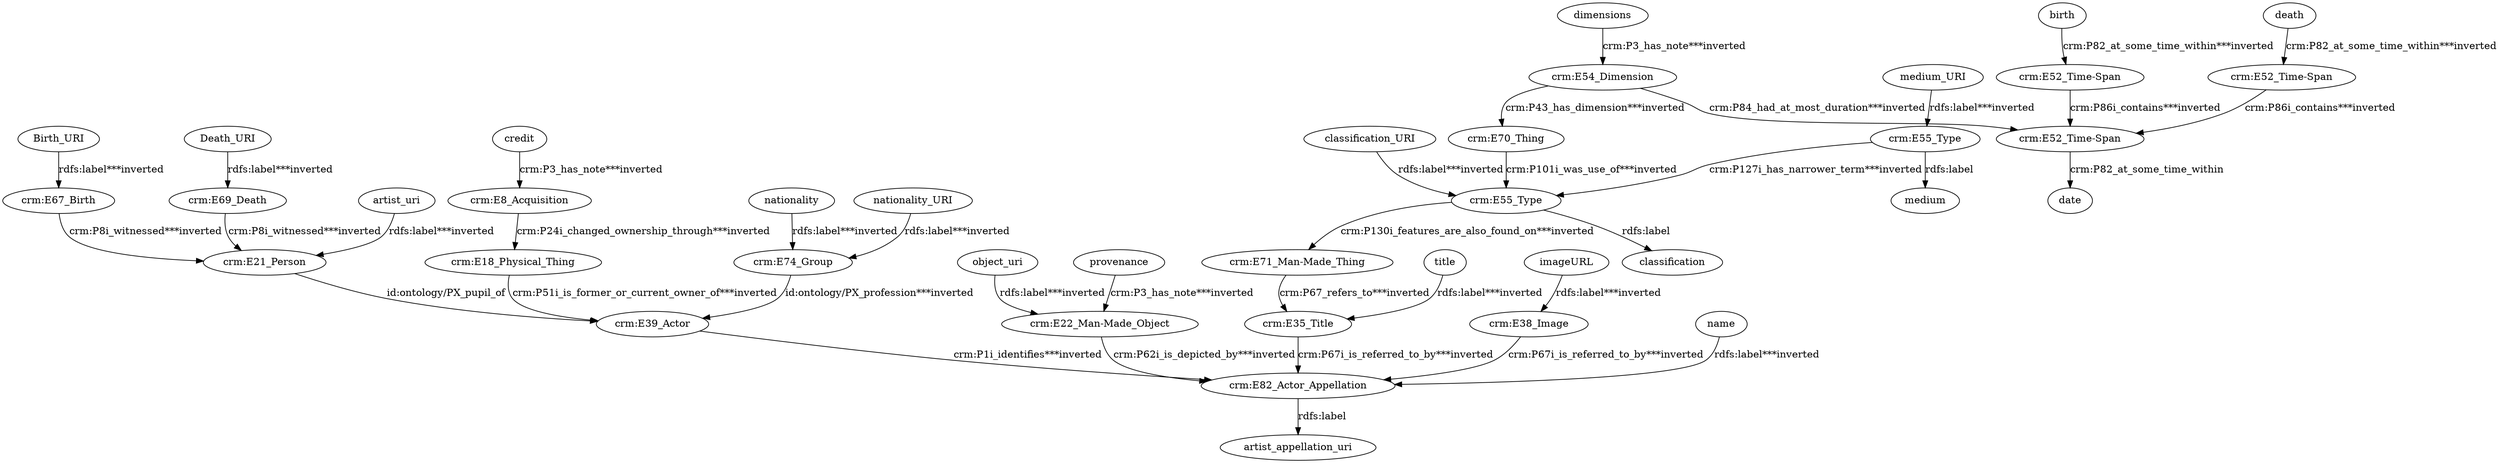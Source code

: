 digraph {
  Birth_URI [type=attribute_name,label=Birth_URI]
  "crm:E67_Birth1" [type=class_uri,label="crm:E67_Birth"]
  Death_URI [type=attribute_name,label=Death_URI]
  "crm:E69_Death1" [type=class_uri,label="crm:E69_Death"]
  artist_uri [type=attribute_name,label=artist_uri]
  "crm:E21_Person1" [type=class_uri,label="crm:E21_Person"]
  birth [type=attribute_name,label=birth]
  "crm:E52_Time-Span1" [type=class_uri,label="crm:E52_Time-Span"]
  classification_URI [type=attribute_name,label=classification_URI]
  "crm:E55_Type2" [type=class_uri,label="crm:E55_Type"]
  credit [type=attribute_name,label=credit]
  "crm:E8_Acquisition1" [type=class_uri,label="crm:E8_Acquisition"]
  "crm:E18_Physical_Thing" [type=class_uri,label="crm:E18_Physical_Thing"]
  "crm:E39_Actor" [type=class_uri,label="crm:E39_Actor"]
  "crm:E22_Man-Made_Object1" [type=class_uri,label="crm:E22_Man-Made_Object"]
  "crm:E82_Actor_Appellation1" [type=class_uri,label="crm:E82_Actor_Appellation"]
  "crm:E35_Title1" [type=class_uri,label="crm:E35_Title"]
  "crm:E38_Image1" [type=class_uri,label="crm:E38_Image"]
  "crm:E52_Time-Span3" [type=class_uri,label="crm:E52_Time-Span"]
  "crm:E52_Time-Span2" [type=class_uri,label="crm:E52_Time-Span"]
  date [type=attribute_name,label=date]
  "crm:E54_Dimension1" [type=class_uri,label="crm:E54_Dimension"]
  "crm:E70_Thing" [type=class_uri,label="crm:E70_Thing"]
  "crm:E55_Type1" [type=class_uri,label="crm:E55_Type"]
  medium [type=attribute_name,label=medium]
  classification [type=attribute_name,label=classification]
  "crm:E71_Man-Made_Thing" [type=class_uri,label="crm:E71_Man-Made_Thing"]
  "crm:E74_Group1" [type=class_uri,label="crm:E74_Group"]
  artist_appellation_uri [type=attribute_name,label=artist_appellation_uri]
  death [type=attribute_name,label=death]
  dimensions [type=attribute_name,label=dimensions]
  imageURL [type=attribute_name,label=imageURL]
  medium_URI [type=attribute_name,label=medium_URI]
  name [type=attribute_name,label=name]
  nationality [type=attribute_name,label=nationality]
  nationality_URI [type=attribute_name,label=nationality_URI]
  object_uri [type=attribute_name,label=object_uri]
  provenance [type=attribute_name,label=provenance]
  title [type=attribute_name,label=title]
  Birth_URI -> "crm:E67_Birth1" [type=st_property_uri,label="rdfs:label***inverted"]
  Death_URI -> "crm:E69_Death1" [type=st_property_uri,label="rdfs:label***inverted"]
  artist_uri -> "crm:E21_Person1" [type=st_property_uri,label="rdfs:label***inverted"]
  birth -> "crm:E52_Time-Span1" [type=st_property_uri,label="crm:P82_at_some_time_within***inverted"]
  classification_URI -> "crm:E55_Type2" [type=st_property_uri,label="rdfs:label***inverted"]
  credit -> "crm:E8_Acquisition1" [type=st_property_uri,label="crm:P3_has_note***inverted"]
  "crm:E18_Physical_Thing" -> "crm:E39_Actor" [type=direct_property_uri,label="crm:P51i_is_former_or_current_owner_of***inverted"]
  "crm:E21_Person1" -> "crm:E39_Actor" [label="id:ontology/PX_pupil_of",type=direct_property_uri]
  "crm:E22_Man-Made_Object1" -> "crm:E82_Actor_Appellation1" [type=inherited,label="crm:P62i_is_depicted_by***inverted"]
  "crm:E35_Title1" -> "crm:E82_Actor_Appellation1" [type=inherited,label="crm:P67i_is_referred_to_by***inverted"]
  "crm:E38_Image1" -> "crm:E82_Actor_Appellation1" [type=inherited,label="crm:P67i_is_referred_to_by***inverted"]
  "crm:E39_Actor" -> "crm:E82_Actor_Appellation1" [type=inherited,label="crm:P1i_identifies***inverted"]
  "crm:E52_Time-Span1" -> "crm:E52_Time-Span3" [type=direct_property_uri,label="crm:P86i_contains***inverted"]
  "crm:E52_Time-Span2" -> "crm:E52_Time-Span3" [type=direct_property_uri,label="crm:P86i_contains***inverted"]
  "crm:E52_Time-Span3" -> date [label="crm:P82_at_some_time_within",type=st_property_uri]
  "crm:E54_Dimension1" -> "crm:E52_Time-Span3" [type=direct_property_uri,label="crm:P84_had_at_most_duration***inverted"]
  "crm:E54_Dimension1" -> "crm:E70_Thing" [type=direct_property_uri,label="crm:P43_has_dimension***inverted"]
  "crm:E55_Type1" -> "crm:E55_Type2" [type=direct_property_uri,label="crm:P127i_has_narrower_term***inverted"]
  "crm:E55_Type1" -> medium [label="rdfs:label",type=st_property_uri]
  "crm:E55_Type2" -> classification [label="rdfs:label",type=st_property_uri]
  "crm:E55_Type2" -> "crm:E71_Man-Made_Thing" [type=inherited,label="crm:P130i_features_are_also_found_on***inverted"]
  "crm:E67_Birth1" -> "crm:E21_Person1" [type=inherited,label="crm:P8i_witnessed***inverted"]
  "crm:E69_Death1" -> "crm:E21_Person1" [type=inherited,label="crm:P8i_witnessed***inverted"]
  "crm:E70_Thing" -> "crm:E55_Type2" [type=direct_property_uri,label="crm:P101i_was_use_of***inverted"]
  "crm:E71_Man-Made_Thing" -> "crm:E35_Title1" [type=inherited,label="crm:P67_refers_to***inverted"]
  "crm:E74_Group1" -> "crm:E39_Actor" [type=direct_property_uri,label="id:ontology/PX_profession***inverted"]
  "crm:E82_Actor_Appellation1" -> artist_appellation_uri [label="rdfs:label",type=st_property_uri]
  "crm:E8_Acquisition1" -> "crm:E18_Physical_Thing" [type=direct_property_uri,label="crm:P24i_changed_ownership_through***inverted"]
  death -> "crm:E52_Time-Span2" [type=st_property_uri,label="crm:P82_at_some_time_within***inverted"]
  dimensions -> "crm:E54_Dimension1" [type=st_property_uri,label="crm:P3_has_note***inverted"]
  imageURL -> "crm:E38_Image1" [type=st_property_uri,label="rdfs:label***inverted"]
  medium_URI -> "crm:E55_Type1" [type=st_property_uri,label="rdfs:label***inverted"]
  name -> "crm:E82_Actor_Appellation1" [type=st_property_uri,label="rdfs:label***inverted"]
  nationality -> "crm:E74_Group1" [type=st_property_uri,label="rdfs:label***inverted"]
  nationality_URI -> "crm:E74_Group1" [type=st_property_uri,label="rdfs:label***inverted"]
  object_uri -> "crm:E22_Man-Made_Object1" [type=st_property_uri,label="rdfs:label***inverted"]
  provenance -> "crm:E22_Man-Made_Object1" [type=st_property_uri,label="crm:P3_has_note***inverted"]
  title -> "crm:E35_Title1" [type=st_property_uri,label="rdfs:label***inverted"]
}
